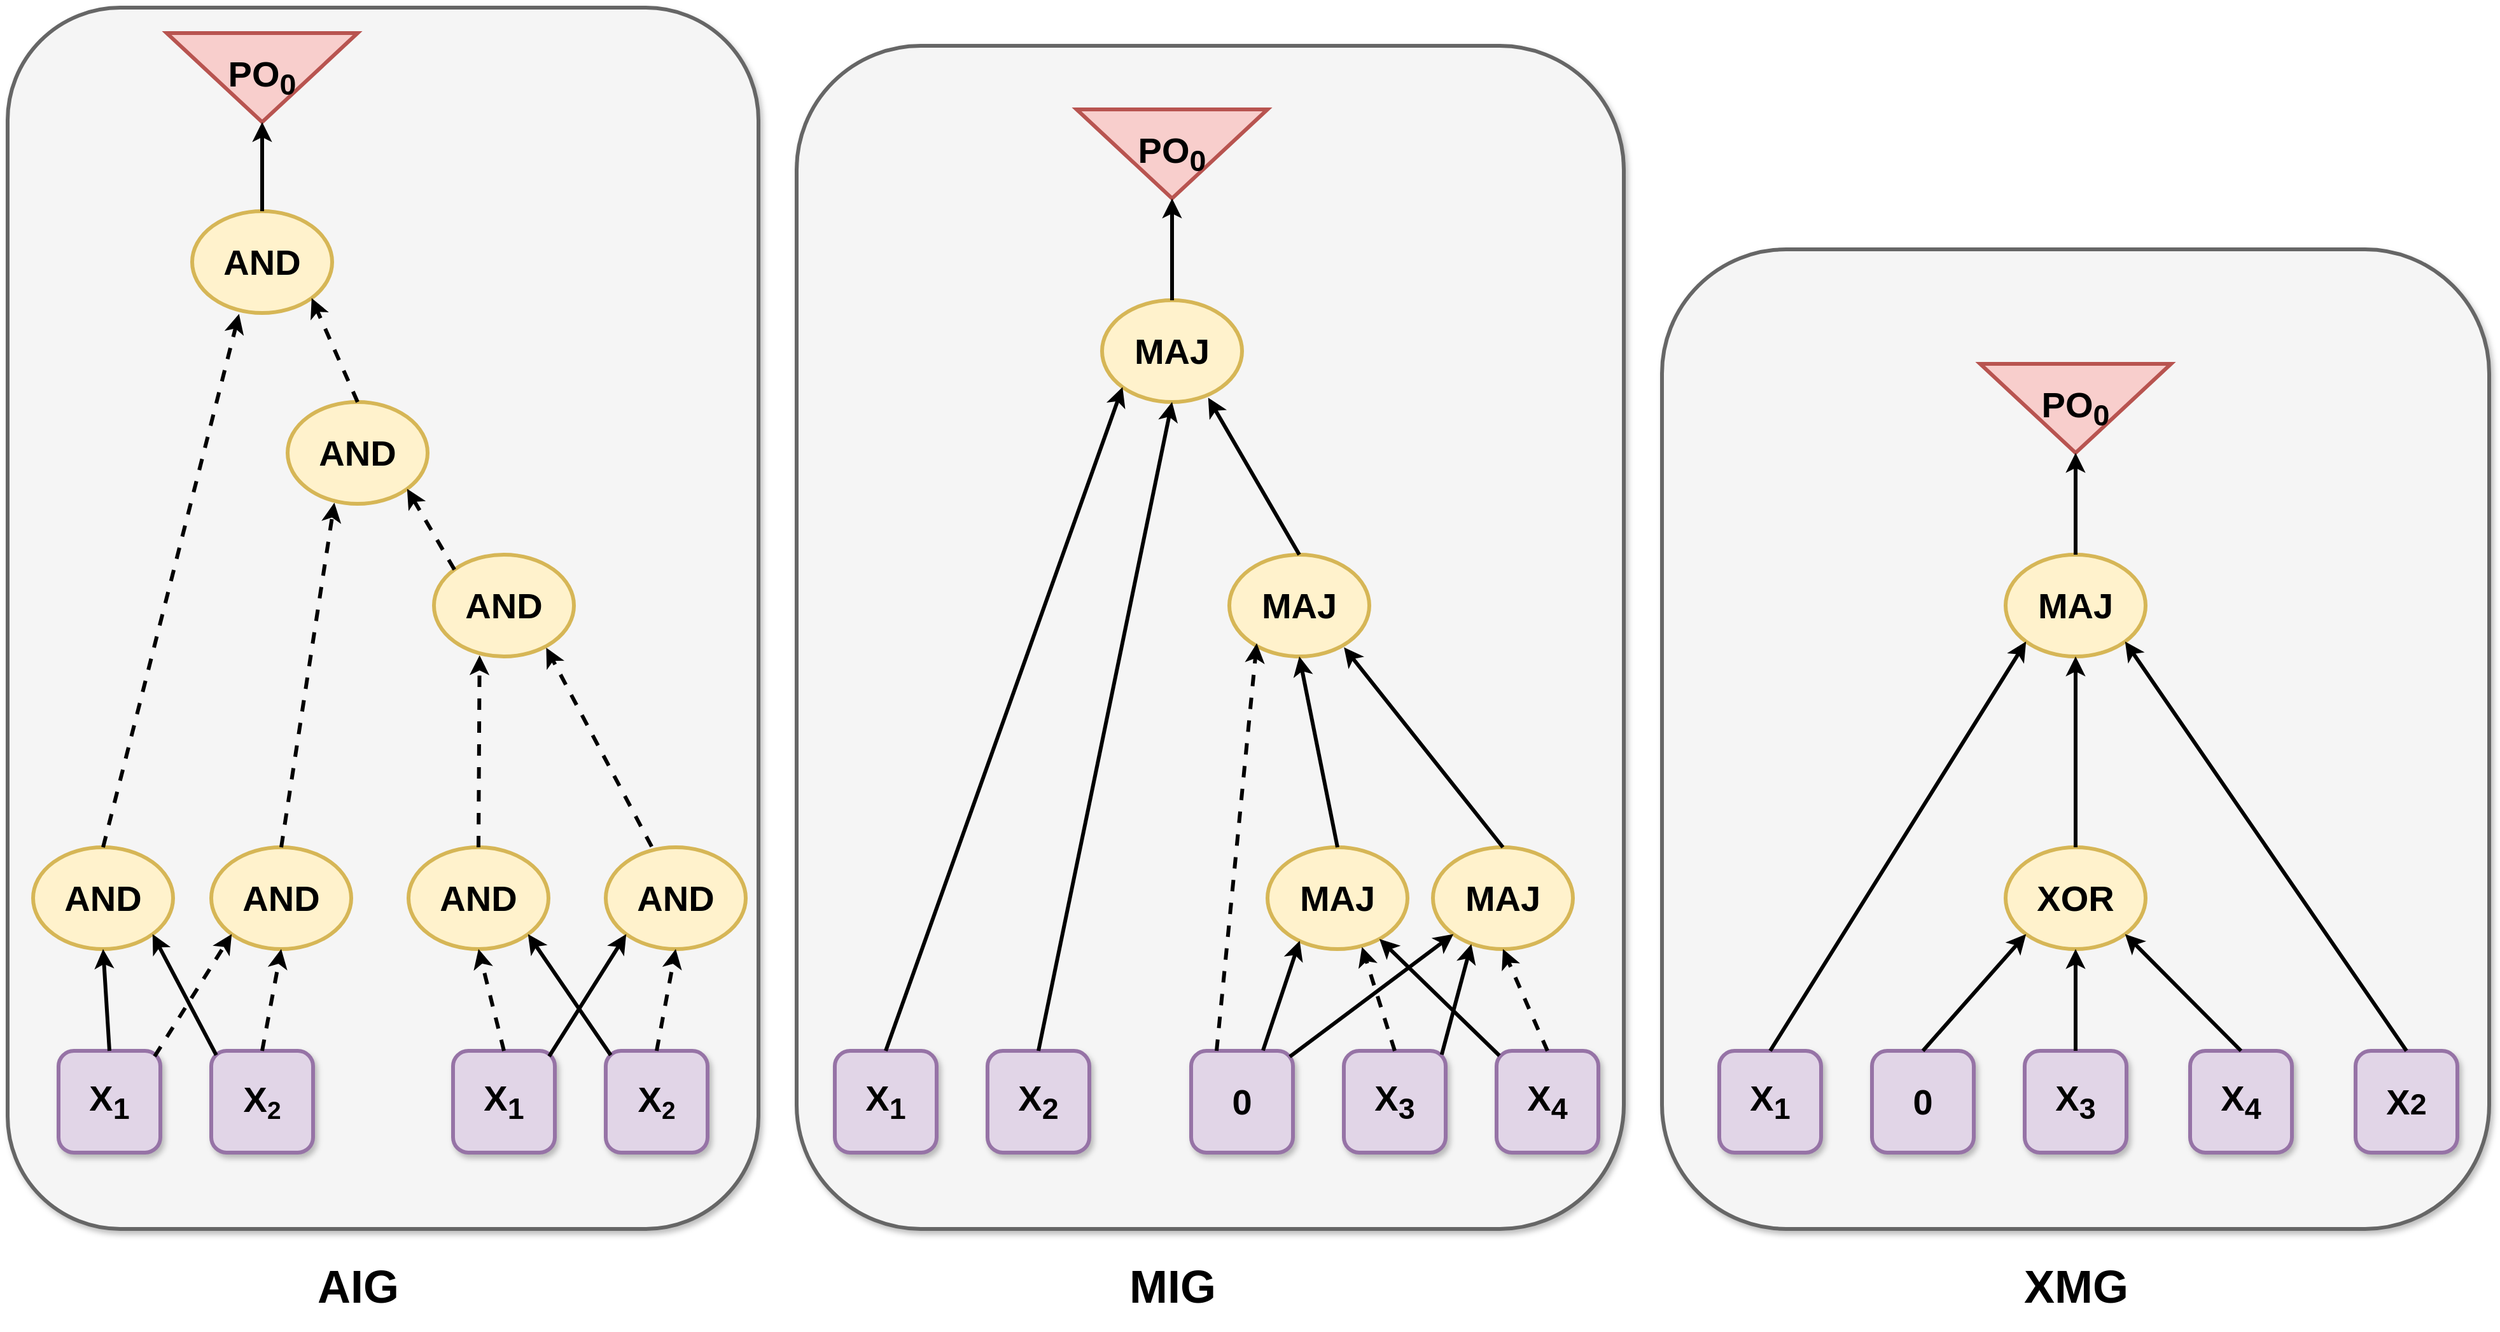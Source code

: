 <mxfile version="24.6.2" type="github">
  <diagram name="第 1 页" id="r3UGkL9LIauUfXsUyBIE">
    <mxGraphModel dx="3365" dy="3008" grid="1" gridSize="10" guides="1" tooltips="1" connect="1" arrows="1" fold="1" page="1" pageScale="1" pageWidth="2000" pageHeight="1100" math="0" shadow="0">
      <root>
        <mxCell id="0" />
        <mxCell id="1" parent="0" />
        <mxCell id="rH_akTSNDyo1jkgqadfu-83" value="" style="rounded=1;whiteSpace=wrap;html=1;fillColor=#f5f5f5;fontColor=#333333;strokeColor=#666666;strokeWidth=3;shadow=1;" vertex="1" parent="1">
          <mxGeometry x="1330" y="-880" width="650" height="770" as="geometry" />
        </mxCell>
        <mxCell id="rH_akTSNDyo1jkgqadfu-82" value="" style="rounded=1;whiteSpace=wrap;html=1;fillColor=#f5f5f5;fontColor=#333333;strokeColor=#666666;strokeWidth=3;shadow=1;" vertex="1" parent="1">
          <mxGeometry x="650" y="-1040" width="650" height="930" as="geometry" />
        </mxCell>
        <mxCell id="rH_akTSNDyo1jkgqadfu-81" value="" style="rounded=1;whiteSpace=wrap;html=1;fillColor=#f5f5f5;fontColor=#333333;strokeColor=#666666;strokeWidth=3;shadow=1;" vertex="1" parent="1">
          <mxGeometry x="30" y="-1070" width="590" height="960" as="geometry" />
        </mxCell>
        <mxCell id="rH_akTSNDyo1jkgqadfu-1" value="&lt;font style=&quot;font-size: 28px;&quot;&gt;&lt;b&gt;X&lt;sub&gt;1&lt;/sub&gt;&lt;/b&gt;&lt;/font&gt;" style="rounded=1;whiteSpace=wrap;html=1;fillColor=#e1d5e7;strokeColor=#9673a6;shadow=1;strokeWidth=3;" vertex="1" parent="1">
          <mxGeometry x="70" y="-250" width="80" height="80" as="geometry" />
        </mxCell>
        <mxCell id="rH_akTSNDyo1jkgqadfu-2" value="&lt;font style=&quot;&quot;&gt;&lt;b style=&quot;&quot;&gt;&lt;span style=&quot;font-size: 28px;&quot;&gt;X&lt;/span&gt;&lt;span style=&quot;font-size: 23.333px;&quot;&gt;&lt;sub&gt;2&lt;/sub&gt;&lt;/span&gt;&lt;/b&gt;&lt;/font&gt;" style="rounded=1;whiteSpace=wrap;html=1;fillColor=#e1d5e7;strokeColor=#9673a6;shadow=1;strokeWidth=3;" vertex="1" parent="1">
          <mxGeometry x="190" y="-250" width="80" height="80" as="geometry" />
        </mxCell>
        <mxCell id="rH_akTSNDyo1jkgqadfu-6" value="&lt;font style=&quot;font-size: 28px;&quot;&gt;&lt;b&gt;X&lt;sub&gt;1&lt;/sub&gt;&lt;/b&gt;&lt;/font&gt;" style="rounded=1;whiteSpace=wrap;html=1;fillColor=#e1d5e7;strokeColor=#9673a6;shadow=1;strokeWidth=3;" vertex="1" parent="1">
          <mxGeometry x="680" y="-250" width="80" height="80" as="geometry" />
        </mxCell>
        <mxCell id="rH_akTSNDyo1jkgqadfu-7" value="&lt;font style=&quot;font-size: 28px;&quot;&gt;&lt;b&gt;X&lt;sub&gt;2&lt;/sub&gt;&lt;/b&gt;&lt;/font&gt;" style="rounded=1;whiteSpace=wrap;html=1;fillColor=#e1d5e7;strokeColor=#9673a6;shadow=1;strokeWidth=3;" vertex="1" parent="1">
          <mxGeometry x="800" y="-250" width="80" height="80" as="geometry" />
        </mxCell>
        <mxCell id="rH_akTSNDyo1jkgqadfu-8" value="&lt;font style=&quot;font-size: 28px;&quot;&gt;&lt;b&gt;X&lt;sub&gt;3&lt;/sub&gt;&lt;/b&gt;&lt;/font&gt;" style="rounded=1;whiteSpace=wrap;html=1;fillColor=#e1d5e7;strokeColor=#9673a6;shadow=1;strokeWidth=3;" vertex="1" parent="1">
          <mxGeometry x="1080" y="-250" width="80" height="80" as="geometry" />
        </mxCell>
        <mxCell id="rH_akTSNDyo1jkgqadfu-9" value="&lt;font style=&quot;font-size: 28px;&quot;&gt;&lt;b&gt;X&lt;sub&gt;4&lt;/sub&gt;&lt;/b&gt;&lt;/font&gt;" style="rounded=1;whiteSpace=wrap;html=1;fillColor=#e1d5e7;strokeColor=#9673a6;shadow=1;strokeWidth=3;" vertex="1" parent="1">
          <mxGeometry x="1200" y="-250" width="80" height="80" as="geometry" />
        </mxCell>
        <mxCell id="rH_akTSNDyo1jkgqadfu-14" value="&lt;font style=&quot;font-size: 28px;&quot;&gt;&lt;b&gt;X&lt;sub&gt;1&lt;/sub&gt;&lt;/b&gt;&lt;/font&gt;" style="rounded=1;whiteSpace=wrap;html=1;fillColor=#e1d5e7;strokeColor=#9673a6;shadow=1;strokeWidth=3;" vertex="1" parent="1">
          <mxGeometry x="1375" y="-250" width="80" height="80" as="geometry" />
        </mxCell>
        <mxCell id="rH_akTSNDyo1jkgqadfu-15" value="&lt;font style=&quot;font-size: 28px;&quot;&gt;&lt;b&gt;X&lt;sub&gt;3&lt;/sub&gt;&lt;/b&gt;&lt;/font&gt;" style="rounded=1;whiteSpace=wrap;html=1;fillColor=#e1d5e7;strokeColor=#9673a6;shadow=1;strokeWidth=3;" vertex="1" parent="1">
          <mxGeometry x="1615" y="-250" width="80" height="80" as="geometry" />
        </mxCell>
        <mxCell id="rH_akTSNDyo1jkgqadfu-16" value="&lt;font style=&quot;font-size: 28px;&quot;&gt;&lt;b&gt;X&lt;sub&gt;4&lt;/sub&gt;&lt;/b&gt;&lt;/font&gt;" style="rounded=1;whiteSpace=wrap;html=1;fillColor=#e1d5e7;strokeColor=#9673a6;shadow=1;strokeWidth=3;" vertex="1" parent="1">
          <mxGeometry x="1745" y="-250" width="80" height="80" as="geometry" />
        </mxCell>
        <mxCell id="rH_akTSNDyo1jkgqadfu-17" value="&lt;font style=&quot;&quot;&gt;&lt;b style=&quot;&quot;&gt;&lt;span style=&quot;font-size: 28px;&quot;&gt;X&lt;/span&gt;&lt;span style=&quot;font-size: 23.333px;&quot;&gt;2&lt;/span&gt;&lt;/b&gt;&lt;/font&gt;" style="rounded=1;whiteSpace=wrap;html=1;fillColor=#e1d5e7;strokeColor=#9673a6;shadow=1;strokeWidth=3;" vertex="1" parent="1">
          <mxGeometry x="1875" y="-250" width="80" height="80" as="geometry" />
        </mxCell>
        <mxCell id="rH_akTSNDyo1jkgqadfu-18" value="&lt;span style=&quot;font-size: 28px;&quot;&gt;&lt;b&gt;0&lt;/b&gt;&lt;/span&gt;" style="rounded=1;whiteSpace=wrap;html=1;fillColor=#e1d5e7;strokeColor=#9673a6;shadow=1;strokeWidth=3;" vertex="1" parent="1">
          <mxGeometry x="960" y="-250" width="80" height="80" as="geometry" />
        </mxCell>
        <mxCell id="rH_akTSNDyo1jkgqadfu-19" value="&lt;font style=&quot;font-size: 28px;&quot;&gt;&lt;b&gt;AND&lt;/b&gt;&lt;/font&gt;" style="ellipse;whiteSpace=wrap;html=1;fillColor=#fff2cc;strokeColor=#d6b656;strokeWidth=3;" vertex="1" parent="1">
          <mxGeometry x="50" y="-410" width="110" height="80" as="geometry" />
        </mxCell>
        <mxCell id="rH_akTSNDyo1jkgqadfu-20" value="&lt;font style=&quot;font-size: 28px;&quot;&gt;&lt;b&gt;AND&lt;/b&gt;&lt;/font&gt;" style="ellipse;whiteSpace=wrap;html=1;fillColor=#fff2cc;strokeColor=#d6b656;strokeWidth=3;" vertex="1" parent="1">
          <mxGeometry x="190" y="-410" width="110" height="80" as="geometry" />
        </mxCell>
        <mxCell id="rH_akTSNDyo1jkgqadfu-23" value="&lt;font style=&quot;font-size: 28px;&quot;&gt;&lt;b&gt;AND&lt;/b&gt;&lt;/font&gt;" style="ellipse;whiteSpace=wrap;html=1;fillColor=#fff2cc;strokeColor=#d6b656;strokeWidth=3;" vertex="1" parent="1">
          <mxGeometry x="365" y="-640" width="110" height="80" as="geometry" />
        </mxCell>
        <mxCell id="rH_akTSNDyo1jkgqadfu-24" value="&lt;font style=&quot;font-size: 28px;&quot;&gt;&lt;b&gt;AND&lt;/b&gt;&lt;/font&gt;" style="ellipse;whiteSpace=wrap;html=1;fillColor=#fff2cc;strokeColor=#d6b656;strokeWidth=3;" vertex="1" parent="1">
          <mxGeometry x="250" y="-760" width="110" height="80" as="geometry" />
        </mxCell>
        <mxCell id="rH_akTSNDyo1jkgqadfu-25" value="&lt;font style=&quot;font-size: 28px;&quot;&gt;&lt;b&gt;AND&lt;/b&gt;&lt;/font&gt;" style="ellipse;whiteSpace=wrap;html=1;fillColor=#fff2cc;strokeColor=#d6b656;strokeWidth=3;" vertex="1" parent="1">
          <mxGeometry x="175" y="-910" width="110" height="80" as="geometry" />
        </mxCell>
        <mxCell id="rH_akTSNDyo1jkgqadfu-26" value="" style="endArrow=classic;html=1;rounded=0;strokeWidth=3;exitX=0.5;exitY=0;exitDx=0;exitDy=0;entryX=0.5;entryY=1;entryDx=0;entryDy=0;" edge="1" parent="1" source="rH_akTSNDyo1jkgqadfu-1" target="rH_akTSNDyo1jkgqadfu-19">
          <mxGeometry width="50" height="50" relative="1" as="geometry">
            <mxPoint x="460" y="-320" as="sourcePoint" />
            <mxPoint x="510" y="-370" as="targetPoint" />
          </mxGeometry>
        </mxCell>
        <mxCell id="rH_akTSNDyo1jkgqadfu-27" value="" style="endArrow=classic;html=1;rounded=0;strokeWidth=3;exitX=0.944;exitY=0.054;exitDx=0;exitDy=0;entryX=0;entryY=1;entryDx=0;entryDy=0;exitPerimeter=0;dashed=1;" edge="1" parent="1" source="rH_akTSNDyo1jkgqadfu-1" target="rH_akTSNDyo1jkgqadfu-20">
          <mxGeometry width="50" height="50" relative="1" as="geometry">
            <mxPoint x="120" y="-240" as="sourcePoint" />
            <mxPoint x="85" y="-320" as="targetPoint" />
          </mxGeometry>
        </mxCell>
        <mxCell id="rH_akTSNDyo1jkgqadfu-28" value="" style="endArrow=classic;html=1;rounded=0;strokeWidth=3;exitX=0.5;exitY=0;exitDx=0;exitDy=0;entryX=0.5;entryY=1;entryDx=0;entryDy=0;dashed=1;" edge="1" parent="1" source="rH_akTSNDyo1jkgqadfu-2" target="rH_akTSNDyo1jkgqadfu-20">
          <mxGeometry width="50" height="50" relative="1" as="geometry">
            <mxPoint x="120" y="-240" as="sourcePoint" />
            <mxPoint x="85" y="-320" as="targetPoint" />
          </mxGeometry>
        </mxCell>
        <mxCell id="rH_akTSNDyo1jkgqadfu-29" value="" style="endArrow=classic;html=1;rounded=0;strokeWidth=3;exitX=0.049;exitY=0.042;exitDx=0;exitDy=0;entryX=1;entryY=1;entryDx=0;entryDy=0;exitPerimeter=0;" edge="1" parent="1" source="rH_akTSNDyo1jkgqadfu-2" target="rH_akTSNDyo1jkgqadfu-19">
          <mxGeometry width="50" height="50" relative="1" as="geometry">
            <mxPoint x="240" y="-240" as="sourcePoint" />
            <mxPoint x="265" y="-320" as="targetPoint" />
          </mxGeometry>
        </mxCell>
        <mxCell id="rH_akTSNDyo1jkgqadfu-30" value="&lt;font style=&quot;font-size: 28px;&quot;&gt;&lt;b&gt;X&lt;sub&gt;1&lt;/sub&gt;&lt;/b&gt;&lt;/font&gt;" style="rounded=1;whiteSpace=wrap;html=1;fillColor=#e1d5e7;strokeColor=#9673a6;shadow=1;strokeWidth=3;" vertex="1" parent="1">
          <mxGeometry x="380" y="-250" width="80" height="80" as="geometry" />
        </mxCell>
        <mxCell id="rH_akTSNDyo1jkgqadfu-31" value="&lt;font style=&quot;&quot;&gt;&lt;b style=&quot;&quot;&gt;&lt;span style=&quot;font-size: 28px;&quot;&gt;X&lt;/span&gt;&lt;span style=&quot;font-size: 23.333px;&quot;&gt;&lt;sub&gt;2&lt;/sub&gt;&lt;/span&gt;&lt;/b&gt;&lt;/font&gt;" style="rounded=1;whiteSpace=wrap;html=1;fillColor=#e1d5e7;strokeColor=#9673a6;shadow=1;strokeWidth=3;" vertex="1" parent="1">
          <mxGeometry x="500" y="-250" width="80" height="80" as="geometry" />
        </mxCell>
        <mxCell id="rH_akTSNDyo1jkgqadfu-32" value="&lt;font style=&quot;font-size: 28px;&quot;&gt;&lt;b&gt;AND&lt;/b&gt;&lt;/font&gt;" style="ellipse;whiteSpace=wrap;html=1;fillColor=#fff2cc;strokeColor=#d6b656;strokeWidth=3;" vertex="1" parent="1">
          <mxGeometry x="345" y="-410" width="110" height="80" as="geometry" />
        </mxCell>
        <mxCell id="rH_akTSNDyo1jkgqadfu-33" value="&lt;font style=&quot;font-size: 28px;&quot;&gt;&lt;b&gt;AND&lt;/b&gt;&lt;/font&gt;" style="ellipse;whiteSpace=wrap;html=1;fillColor=#fff2cc;strokeColor=#d6b656;strokeWidth=3;" vertex="1" parent="1">
          <mxGeometry x="500" y="-410" width="110" height="80" as="geometry" />
        </mxCell>
        <mxCell id="rH_akTSNDyo1jkgqadfu-34" value="" style="endArrow=classic;html=1;rounded=0;strokeWidth=3;exitX=0.5;exitY=0;exitDx=0;exitDy=0;entryX=0.5;entryY=1;entryDx=0;entryDy=0;dashed=1;" edge="1" parent="1" source="rH_akTSNDyo1jkgqadfu-30" target="rH_akTSNDyo1jkgqadfu-32">
          <mxGeometry width="50" height="50" relative="1" as="geometry">
            <mxPoint x="770" y="-320" as="sourcePoint" />
            <mxPoint x="820" y="-370" as="targetPoint" />
          </mxGeometry>
        </mxCell>
        <mxCell id="rH_akTSNDyo1jkgqadfu-35" value="" style="endArrow=classic;html=1;rounded=0;strokeWidth=3;exitX=0.944;exitY=0.054;exitDx=0;exitDy=0;entryX=0;entryY=1;entryDx=0;entryDy=0;exitPerimeter=0;" edge="1" parent="1" source="rH_akTSNDyo1jkgqadfu-30" target="rH_akTSNDyo1jkgqadfu-33">
          <mxGeometry width="50" height="50" relative="1" as="geometry">
            <mxPoint x="430" y="-240" as="sourcePoint" />
            <mxPoint x="395" y="-320" as="targetPoint" />
          </mxGeometry>
        </mxCell>
        <mxCell id="rH_akTSNDyo1jkgqadfu-36" value="" style="endArrow=classic;html=1;rounded=0;strokeWidth=3;exitX=0.5;exitY=0;exitDx=0;exitDy=0;entryX=0.5;entryY=1;entryDx=0;entryDy=0;dashed=1;" edge="1" parent="1" source="rH_akTSNDyo1jkgqadfu-31" target="rH_akTSNDyo1jkgqadfu-33">
          <mxGeometry width="50" height="50" relative="1" as="geometry">
            <mxPoint x="430" y="-240" as="sourcePoint" />
            <mxPoint x="395" y="-320" as="targetPoint" />
          </mxGeometry>
        </mxCell>
        <mxCell id="rH_akTSNDyo1jkgqadfu-37" value="" style="endArrow=classic;html=1;rounded=0;strokeWidth=3;exitX=0.049;exitY=0.042;exitDx=0;exitDy=0;entryX=1;entryY=1;entryDx=0;entryDy=0;exitPerimeter=0;" edge="1" parent="1" source="rH_akTSNDyo1jkgqadfu-31" target="rH_akTSNDyo1jkgqadfu-32">
          <mxGeometry width="50" height="50" relative="1" as="geometry">
            <mxPoint x="550" y="-240" as="sourcePoint" />
            <mxPoint x="575" y="-320" as="targetPoint" />
          </mxGeometry>
        </mxCell>
        <mxCell id="rH_akTSNDyo1jkgqadfu-38" value="" style="endArrow=classic;html=1;rounded=0;strokeWidth=3;exitX=0.328;exitY=-0.007;exitDx=0;exitDy=0;entryX=0.802;entryY=0.914;entryDx=0;entryDy=0;dashed=1;entryPerimeter=0;exitPerimeter=0;" edge="1" parent="1" source="rH_akTSNDyo1jkgqadfu-33" target="rH_akTSNDyo1jkgqadfu-23">
          <mxGeometry width="50" height="50" relative="1" as="geometry">
            <mxPoint x="240" y="-240" as="sourcePoint" />
            <mxPoint x="265" y="-320" as="targetPoint" />
          </mxGeometry>
        </mxCell>
        <mxCell id="rH_akTSNDyo1jkgqadfu-39" value="" style="endArrow=classic;html=1;rounded=0;strokeWidth=3;exitX=0.5;exitY=0;exitDx=0;exitDy=0;entryX=0.326;entryY=0.989;entryDx=0;entryDy=0;dashed=1;entryPerimeter=0;" edge="1" parent="1" source="rH_akTSNDyo1jkgqadfu-32" target="rH_akTSNDyo1jkgqadfu-23">
          <mxGeometry width="50" height="50" relative="1" as="geometry">
            <mxPoint x="596" y="-401" as="sourcePoint" />
            <mxPoint x="508" y="-557" as="targetPoint" />
          </mxGeometry>
        </mxCell>
        <mxCell id="rH_akTSNDyo1jkgqadfu-40" value="" style="endArrow=classic;html=1;rounded=0;strokeWidth=3;exitX=0.5;exitY=0;exitDx=0;exitDy=0;entryX=0.334;entryY=0.989;entryDx=0;entryDy=0;dashed=1;entryPerimeter=0;" edge="1" parent="1" source="rH_akTSNDyo1jkgqadfu-20" target="rH_akTSNDyo1jkgqadfu-24">
          <mxGeometry width="50" height="50" relative="1" as="geometry">
            <mxPoint x="435" y="-400" as="sourcePoint" />
            <mxPoint x="456" y="-551" as="targetPoint" />
          </mxGeometry>
        </mxCell>
        <mxCell id="rH_akTSNDyo1jkgqadfu-41" value="" style="endArrow=classic;html=1;rounded=0;strokeWidth=3;exitX=0.5;exitY=0;exitDx=0;exitDy=0;entryX=0.335;entryY=1.01;entryDx=0;entryDy=0;dashed=1;entryPerimeter=0;" edge="1" parent="1" source="rH_akTSNDyo1jkgqadfu-19" target="rH_akTSNDyo1jkgqadfu-25">
          <mxGeometry width="50" height="50" relative="1" as="geometry">
            <mxPoint x="445" y="-390" as="sourcePoint" />
            <mxPoint x="466" y="-541" as="targetPoint" />
          </mxGeometry>
        </mxCell>
        <mxCell id="rH_akTSNDyo1jkgqadfu-42" value="" style="endArrow=classic;html=1;rounded=0;strokeWidth=3;entryX=1;entryY=1;entryDx=0;entryDy=0;dashed=1;exitX=0;exitY=0;exitDx=0;exitDy=0;" edge="1" parent="1" source="rH_akTSNDyo1jkgqadfu-23" target="rH_akTSNDyo1jkgqadfu-24">
          <mxGeometry width="50" height="50" relative="1" as="geometry">
            <mxPoint x="440" y="-640" as="sourcePoint" />
            <mxPoint x="456" y="-551" as="targetPoint" />
          </mxGeometry>
        </mxCell>
        <mxCell id="rH_akTSNDyo1jkgqadfu-43" value="" style="endArrow=classic;html=1;rounded=0;strokeWidth=3;exitX=0.5;exitY=0;exitDx=0;exitDy=0;entryX=1;entryY=1;entryDx=0;entryDy=0;dashed=1;" edge="1" parent="1" source="rH_akTSNDyo1jkgqadfu-24" target="rH_akTSNDyo1jkgqadfu-25">
          <mxGeometry width="50" height="50" relative="1" as="geometry">
            <mxPoint x="445" y="-390" as="sourcePoint" />
            <mxPoint x="466" y="-541" as="targetPoint" />
          </mxGeometry>
        </mxCell>
        <mxCell id="rH_akTSNDyo1jkgqadfu-44" value="&lt;font style=&quot;font-size: 28px;&quot;&gt;&lt;b&gt;MAJ&lt;/b&gt;&lt;/font&gt;&lt;span style=&quot;color: rgba(0, 0, 0, 0); font-family: monospace; font-size: 0px; text-align: start; text-wrap: nowrap;&quot;&gt;%3CmxGraphModel%3E%3Croot%3E%3CmxCell%20id%3D%220%22%2F%3E%3CmxCell%20id%3D%221%22%20parent%3D%220%22%2F%3E%3CmxCell%20id%3D%222%22%20value%3D%22%26lt%3Bfont%20style%3D%26quot%3Bfont-size%3A%2028px%3B%26quot%3B%26gt%3B%26lt%3Bb%26gt%3BAND%26lt%3B%2Fb%26gt%3B%26lt%3B%2Ffont%26gt%3B%22%20style%3D%22ellipse%3BwhiteSpace%3Dwrap%3Bhtml%3D1%3BfillColor%3D%23fff2cc%3BstrokeColor%3D%23d6b656%3BstrokeWidth%3D3%3B%22%20vertex%3D%221%22%20parent%3D%221%22%3E%3CmxGeometry%20x%3D%22-265%22%20y%3D%22500%22%20width%3D%22110%22%20height%3D%2280%22%20as%3D%22geometry%22%2F%3E%3C%2FmxCell%3E%3C%2Froot%3E%3C%2FmxGraphModel%3E&lt;/span&gt;" style="ellipse;whiteSpace=wrap;html=1;fillColor=#fff2cc;strokeColor=#d6b656;strokeWidth=3;" vertex="1" parent="1">
          <mxGeometry x="1020" y="-410" width="110" height="80" as="geometry" />
        </mxCell>
        <mxCell id="rH_akTSNDyo1jkgqadfu-47" value="&lt;font style=&quot;font-size: 28px;&quot;&gt;&lt;b&gt;MAJ&lt;/b&gt;&lt;/font&gt;&lt;span style=&quot;color: rgba(0, 0, 0, 0); font-family: monospace; font-size: 0px; text-align: start; text-wrap: nowrap;&quot;&gt;%3CmxGraphModel%3E%3Croot%3E%3CmxCell%20id%3D%220%22%2F%3E%3CmxCell%20id%3D%221%22%20parent%3D%220%22%2F%3E%3CmxCell%20id%3D%222%22%20value%3D%22%26lt%3Bfont%20style%3D%26quot%3Bfont-size%3A%2028px%3B%26quot%3B%26gt%3B%26lt%3Bb%26gt%3BAND%26lt%3B%2Fb%26gt%3B%26lt%3B%2Ffont%26gt%3B%22%20style%3D%22ellipse%3BwhiteSpace%3Dwrap%3Bhtml%3D1%3BfillColor%3D%23fff2cc%3BstrokeColor%3D%23d6b656%3BstrokeWidth%3D3%3B%22%20vertex%3D%221%22%20parent%3D%221%22%3E%3CmxGeometry%20x%3D%22-265%22%20y%3D%22500%22%20width%3D%22110%22%20height%3D%2280%22%20as%3D%22geometry%22%2F%3E%3C%2FmxCell%3E%3C%2Froot%3E%3C%2FmxGraphModel%3E&lt;/span&gt;" style="ellipse;whiteSpace=wrap;html=1;fillColor=#fff2cc;strokeColor=#d6b656;strokeWidth=3;" vertex="1" parent="1">
          <mxGeometry x="1150" y="-410" width="110" height="80" as="geometry" />
        </mxCell>
        <mxCell id="rH_akTSNDyo1jkgqadfu-48" value="&lt;font style=&quot;font-size: 28px;&quot;&gt;&lt;b&gt;MAJ&lt;/b&gt;&lt;/font&gt;&lt;span style=&quot;color: rgba(0, 0, 0, 0); font-family: monospace; font-size: 0px; text-align: start; text-wrap: nowrap;&quot;&gt;%3CmxGraphModel%3E%3Croot%3E%3CmxCell%20id%3D%220%22%2F%3E%3CmxCell%20id%3D%221%22%20parent%3D%220%22%2F%3E%3CmxCell%20id%3D%222%22%20value%3D%22%26lt%3Bfont%20style%3D%26quot%3Bfont-size%3A%2028px%3B%26quot%3B%26gt%3B%26lt%3Bb%26gt%3BAND%26lt%3B%2Fb%26gt%3B%26lt%3B%2Ffont%26gt%3B%22%20style%3D%22ellipse%3BwhiteSpace%3Dwrap%3Bhtml%3D1%3BfillColor%3D%23fff2cc%3BstrokeColor%3D%23d6b656%3BstrokeWidth%3D3%3B%22%20vertex%3D%221%22%20parent%3D%221%22%3E%3CmxGeometry%20x%3D%22-265%22%20y%3D%22500%22%20width%3D%22110%22%20height%3D%2280%22%20as%3D%22geometry%22%2F%3E%3C%2FmxCell%3E%3C%2Froot%3E%3C%2FmxGraphModel%3E&lt;/span&gt;" style="ellipse;whiteSpace=wrap;html=1;fillColor=#fff2cc;strokeColor=#d6b656;strokeWidth=3;" vertex="1" parent="1">
          <mxGeometry x="990" y="-640" width="110" height="80" as="geometry" />
        </mxCell>
        <mxCell id="rH_akTSNDyo1jkgqadfu-49" value="&lt;font style=&quot;font-size: 28px;&quot;&gt;&lt;b&gt;MAJ&lt;/b&gt;&lt;/font&gt;&lt;span style=&quot;color: rgba(0, 0, 0, 0); font-family: monospace; font-size: 0px; text-align: start; text-wrap: nowrap;&quot;&gt;%3CmxGraphModel%3E%3Croot%3E%3CmxCell%20id%3D%220%22%2F%3E%3CmxCell%20id%3D%221%22%20parent%3D%220%22%2F%3E%3CmxCell%20id%3D%222%22%20value%3D%22%26lt%3Bfont%20style%3D%26quot%3Bfont-size%3A%2028px%3B%26quot%3B%26gt%3B%26lt%3Bb%26gt%3BAND%26lt%3B%2Fb%26gt%3B%26lt%3B%2Ffont%26gt%3B%22%20style%3D%22ellipse%3BwhiteSpace%3Dwrap%3Bhtml%3D1%3BfillColor%3D%23fff2cc%3BstrokeColor%3D%23d6b656%3BstrokeWidth%3D3%3B%22%20vertex%3D%221%22%20parent%3D%221%22%3E%3CmxGeometry%20x%3D%22-265%22%20y%3D%22500%22%20width%3D%22110%22%20height%3D%2280%22%20as%3D%22geometry%22%2F%3E%3C%2FmxCell%3E%3C%2Froot%3E%3C%2FmxGraphModel%3E&lt;/span&gt;" style="ellipse;whiteSpace=wrap;html=1;fillColor=#fff2cc;strokeColor=#d6b656;strokeWidth=3;" vertex="1" parent="1">
          <mxGeometry x="890" y="-840" width="110" height="80" as="geometry" />
        </mxCell>
        <mxCell id="rH_akTSNDyo1jkgqadfu-50" value="" style="endArrow=classic;html=1;rounded=0;strokeWidth=3;entryX=0;entryY=1;entryDx=0;entryDy=0;exitX=0.969;exitY=0.057;exitDx=0;exitDy=0;exitPerimeter=0;" edge="1" parent="1" source="rH_akTSNDyo1jkgqadfu-18" target="rH_akTSNDyo1jkgqadfu-47">
          <mxGeometry width="50" height="50" relative="1" as="geometry">
            <mxPoint x="1040" y="-250" as="sourcePoint" />
            <mxPoint x="436" y="-332" as="targetPoint" />
          </mxGeometry>
        </mxCell>
        <mxCell id="rH_akTSNDyo1jkgqadfu-51" value="" style="endArrow=classic;html=1;rounded=0;strokeWidth=3;entryX=0.23;entryY=0.918;entryDx=0;entryDy=0;exitX=0.706;exitY=-0.004;exitDx=0;exitDy=0;exitPerimeter=0;entryPerimeter=0;" edge="1" parent="1" source="rH_akTSNDyo1jkgqadfu-18" target="rH_akTSNDyo1jkgqadfu-44">
          <mxGeometry width="50" height="50" relative="1" as="geometry">
            <mxPoint x="1048" y="-235" as="sourcePoint" />
            <mxPoint x="1216" y="-332" as="targetPoint" />
          </mxGeometry>
        </mxCell>
        <mxCell id="rH_akTSNDyo1jkgqadfu-52" value="" style="endArrow=classic;html=1;rounded=0;strokeWidth=3;entryX=0.196;entryY=0.871;entryDx=0;entryDy=0;exitX=0.25;exitY=0;exitDx=0;exitDy=0;entryPerimeter=0;dashed=1;" edge="1" parent="1" source="rH_akTSNDyo1jkgqadfu-18" target="rH_akTSNDyo1jkgqadfu-48">
          <mxGeometry width="50" height="50" relative="1" as="geometry">
            <mxPoint x="1058" y="-225" as="sourcePoint" />
            <mxPoint x="1226" y="-322" as="targetPoint" />
          </mxGeometry>
        </mxCell>
        <mxCell id="rH_akTSNDyo1jkgqadfu-53" value="" style="endArrow=classic;html=1;rounded=0;strokeWidth=3;entryX=0.675;entryY=0.979;entryDx=0;entryDy=0;exitX=0.5;exitY=0;exitDx=0;exitDy=0;entryPerimeter=0;dashed=1;" edge="1" parent="1" source="rH_akTSNDyo1jkgqadfu-8" target="rH_akTSNDyo1jkgqadfu-44">
          <mxGeometry width="50" height="50" relative="1" as="geometry">
            <mxPoint x="1026" y="-240" as="sourcePoint" />
            <mxPoint x="1055" y="-327" as="targetPoint" />
          </mxGeometry>
        </mxCell>
        <mxCell id="rH_akTSNDyo1jkgqadfu-54" value="" style="endArrow=classic;html=1;rounded=0;strokeWidth=3;exitX=0.961;exitY=0.037;exitDx=0;exitDy=0;exitPerimeter=0;entryX=0.274;entryY=0.951;entryDx=0;entryDy=0;entryPerimeter=0;" edge="1" parent="1" source="rH_akTSNDyo1jkgqadfu-8" target="rH_akTSNDyo1jkgqadfu-47">
          <mxGeometry width="50" height="50" relative="1" as="geometry">
            <mxPoint x="1026" y="-240" as="sourcePoint" />
            <mxPoint x="1230" y="-333" as="targetPoint" />
          </mxGeometry>
        </mxCell>
        <mxCell id="rH_akTSNDyo1jkgqadfu-55" value="" style="endArrow=classic;html=1;rounded=0;strokeWidth=3;entryX=0.5;entryY=1;entryDx=0;entryDy=0;exitX=0.5;exitY=0;exitDx=0;exitDy=0;dashed=1;" edge="1" parent="1" source="rH_akTSNDyo1jkgqadfu-9" target="rH_akTSNDyo1jkgqadfu-47">
          <mxGeometry width="50" height="50" relative="1" as="geometry">
            <mxPoint x="1266" y="-248" as="sourcePoint" />
            <mxPoint x="1240" y="-330" as="targetPoint" />
          </mxGeometry>
        </mxCell>
        <mxCell id="rH_akTSNDyo1jkgqadfu-56" value="" style="endArrow=classic;html=1;rounded=0;strokeWidth=3;exitX=0.028;exitY=0.047;exitDx=0;exitDy=0;exitPerimeter=0;" edge="1" parent="1" source="rH_akTSNDyo1jkgqadfu-9" target="rH_akTSNDyo1jkgqadfu-44">
          <mxGeometry width="50" height="50" relative="1" as="geometry">
            <mxPoint x="1250" y="-240" as="sourcePoint" />
            <mxPoint x="1250" y="-320" as="targetPoint" />
          </mxGeometry>
        </mxCell>
        <mxCell id="rH_akTSNDyo1jkgqadfu-57" value="" style="endArrow=classic;html=1;rounded=0;strokeWidth=3;exitX=0.5;exitY=0;exitDx=0;exitDy=0;entryX=0.5;entryY=1;entryDx=0;entryDy=0;" edge="1" parent="1" source="rH_akTSNDyo1jkgqadfu-44" target="rH_akTSNDyo1jkgqadfu-48">
          <mxGeometry width="50" height="50" relative="1" as="geometry">
            <mxPoint x="1212" y="-236" as="sourcePoint" />
            <mxPoint x="1118" y="-328" as="targetPoint" />
          </mxGeometry>
        </mxCell>
        <mxCell id="rH_akTSNDyo1jkgqadfu-58" value="" style="endArrow=classic;html=1;rounded=0;strokeWidth=3;exitX=0.5;exitY=0;exitDx=0;exitDy=0;entryX=0.819;entryY=0.91;entryDx=0;entryDy=0;entryPerimeter=0;" edge="1" parent="1" source="rH_akTSNDyo1jkgqadfu-47" target="rH_akTSNDyo1jkgqadfu-48">
          <mxGeometry width="50" height="50" relative="1" as="geometry">
            <mxPoint x="1222" y="-226" as="sourcePoint" />
            <mxPoint x="1128" y="-318" as="targetPoint" />
          </mxGeometry>
        </mxCell>
        <mxCell id="rH_akTSNDyo1jkgqadfu-59" value="" style="endArrow=classic;html=1;rounded=0;strokeWidth=3;exitX=0.5;exitY=0;exitDx=0;exitDy=0;entryX=0.5;entryY=1;entryDx=0;entryDy=0;" edge="1" parent="1" source="rH_akTSNDyo1jkgqadfu-7" target="rH_akTSNDyo1jkgqadfu-49">
          <mxGeometry width="50" height="50" relative="1" as="geometry">
            <mxPoint x="1232" y="-216" as="sourcePoint" />
            <mxPoint x="1138" y="-308" as="targetPoint" />
          </mxGeometry>
        </mxCell>
        <mxCell id="rH_akTSNDyo1jkgqadfu-61" value="" style="endArrow=classic;html=1;rounded=0;strokeWidth=3;exitX=0.5;exitY=0;exitDx=0;exitDy=0;entryX=0;entryY=1;entryDx=0;entryDy=0;" edge="1" parent="1" source="rH_akTSNDyo1jkgqadfu-6" target="rH_akTSNDyo1jkgqadfu-49">
          <mxGeometry width="50" height="50" relative="1" as="geometry">
            <mxPoint x="850" y="-240" as="sourcePoint" />
            <mxPoint x="955" y="-750" as="targetPoint" />
          </mxGeometry>
        </mxCell>
        <mxCell id="rH_akTSNDyo1jkgqadfu-62" value="" style="endArrow=classic;html=1;rounded=0;strokeWidth=3;exitX=0.5;exitY=0;exitDx=0;exitDy=0;entryX=0.758;entryY=0.958;entryDx=0;entryDy=0;entryPerimeter=0;" edge="1" parent="1" source="rH_akTSNDyo1jkgqadfu-48" target="rH_akTSNDyo1jkgqadfu-49">
          <mxGeometry width="50" height="50" relative="1" as="geometry">
            <mxPoint x="1085" y="-400" as="sourcePoint" />
            <mxPoint x="1055" y="-550" as="targetPoint" />
          </mxGeometry>
        </mxCell>
        <mxCell id="rH_akTSNDyo1jkgqadfu-64" value="&lt;span style=&quot;font-size: 28px;&quot;&gt;&lt;b&gt;0&lt;/b&gt;&lt;/span&gt;" style="rounded=1;whiteSpace=wrap;html=1;fillColor=#e1d5e7;strokeColor=#9673a6;shadow=1;strokeWidth=3;" vertex="1" parent="1">
          <mxGeometry x="1495" y="-250" width="80" height="80" as="geometry" />
        </mxCell>
        <mxCell id="rH_akTSNDyo1jkgqadfu-65" value="&lt;span style=&quot;font-size: 28px;&quot;&gt;&lt;b&gt;XOR&lt;/b&gt;&lt;/span&gt;" style="ellipse;whiteSpace=wrap;html=1;fillColor=#fff2cc;strokeColor=#d6b656;strokeWidth=3;" vertex="1" parent="1">
          <mxGeometry x="1600" y="-410" width="110" height="80" as="geometry" />
        </mxCell>
        <mxCell id="rH_akTSNDyo1jkgqadfu-66" value="&lt;font style=&quot;font-size: 28px;&quot;&gt;&lt;b&gt;MAJ&lt;/b&gt;&lt;/font&gt;&lt;span style=&quot;color: rgba(0, 0, 0, 0); font-family: monospace; font-size: 0px; text-align: start; text-wrap: nowrap;&quot;&gt;%3CmxGraphModel%3E%3Croot%3E%3CmxCell%20id%3D%220%22%2F%3E%3CmxCell%20id%3D%221%22%20parent%3D%220%22%2F%3E%3CmxCell%20id%3D%222%22%20value%3D%22%26lt%3Bfont%20style%3D%26quot%3Bfont-size%3A%2028px%3B%26quot%3B%26gt%3B%26lt%3Bb%26gt%3BAND%26lt%3B%2Fb%26gt%3B%26lt%3B%2Ffont%26gt%3B%22%20style%3D%22ellipse%3BwhiteSpace%3Dwrap%3Bhtml%3D1%3BfillColor%3D%23fff2cc%3BstrokeColor%3D%23d6b656%3BstrokeWidth%3D3%3B%22%20vertex%3D%221%22%20parent%3D%221%22%3E%3CmxGeometry%20x%3D%22-265%22%20y%3D%22500%22%20width%3D%22110%22%20height%3D%2280%22%20as%3D%22geometry%22%2F%3E%3C%2FmxCell%3E%3C%2Froot%3E%3C%2FmxGraphModel%3E&lt;/span&gt;" style="ellipse;whiteSpace=wrap;html=1;fillColor=#fff2cc;strokeColor=#d6b656;strokeWidth=3;" vertex="1" parent="1">
          <mxGeometry x="1600" y="-640" width="110" height="80" as="geometry" />
        </mxCell>
        <mxCell id="rH_akTSNDyo1jkgqadfu-67" value="" style="endArrow=classic;html=1;rounded=0;strokeWidth=3;exitX=0.5;exitY=0;exitDx=0;exitDy=0;entryX=0.5;entryY=1;entryDx=0;entryDy=0;" edge="1" parent="1" source="rH_akTSNDyo1jkgqadfu-15" target="rH_akTSNDyo1jkgqadfu-65">
          <mxGeometry width="50" height="50" relative="1" as="geometry">
            <mxPoint x="1112" y="-237" as="sourcePoint" />
            <mxPoint x="1135" y="-324" as="targetPoint" />
            <Array as="points">
              <mxPoint x="1655" y="-290" />
            </Array>
          </mxGeometry>
        </mxCell>
        <mxCell id="rH_akTSNDyo1jkgqadfu-68" value="" style="endArrow=classic;html=1;rounded=0;strokeWidth=3;exitX=0.5;exitY=0;exitDx=0;exitDy=0;entryX=0;entryY=1;entryDx=0;entryDy=0;" edge="1" parent="1" source="rH_akTSNDyo1jkgqadfu-64" target="rH_akTSNDyo1jkgqadfu-65">
          <mxGeometry width="50" height="50" relative="1" as="geometry">
            <mxPoint x="1122" y="-227" as="sourcePoint" />
            <mxPoint x="1145" y="-314" as="targetPoint" />
          </mxGeometry>
        </mxCell>
        <mxCell id="rH_akTSNDyo1jkgqadfu-69" value="" style="endArrow=classic;html=1;rounded=0;strokeWidth=3;exitX=0.5;exitY=0;exitDx=0;exitDy=0;entryX=1;entryY=1;entryDx=0;entryDy=0;" edge="1" parent="1" source="rH_akTSNDyo1jkgqadfu-16" target="rH_akTSNDyo1jkgqadfu-65">
          <mxGeometry width="50" height="50" relative="1" as="geometry">
            <mxPoint x="1132" y="-217" as="sourcePoint" />
            <mxPoint x="1155" y="-304" as="targetPoint" />
          </mxGeometry>
        </mxCell>
        <mxCell id="rH_akTSNDyo1jkgqadfu-70" value="" style="endArrow=classic;html=1;rounded=0;strokeWidth=3;exitX=0.5;exitY=0;exitDx=0;exitDy=0;entryX=0;entryY=1;entryDx=0;entryDy=0;" edge="1" parent="1" source="rH_akTSNDyo1jkgqadfu-14" target="rH_akTSNDyo1jkgqadfu-66">
          <mxGeometry width="50" height="50" relative="1" as="geometry">
            <mxPoint x="1142" y="-207" as="sourcePoint" />
            <mxPoint x="1165" y="-294" as="targetPoint" />
          </mxGeometry>
        </mxCell>
        <mxCell id="rH_akTSNDyo1jkgqadfu-72" value="" style="endArrow=classic;html=1;rounded=0;strokeWidth=3;exitX=0.5;exitY=0;exitDx=0;exitDy=0;entryX=1;entryY=1;entryDx=0;entryDy=0;" edge="1" parent="1" source="rH_akTSNDyo1jkgqadfu-17" target="rH_akTSNDyo1jkgqadfu-66">
          <mxGeometry width="50" height="50" relative="1" as="geometry">
            <mxPoint x="1425" y="-240" as="sourcePoint" />
            <mxPoint x="1626" y="-562" as="targetPoint" />
          </mxGeometry>
        </mxCell>
        <mxCell id="rH_akTSNDyo1jkgqadfu-73" value="" style="endArrow=classic;html=1;rounded=0;strokeWidth=3;exitX=0.5;exitY=0;exitDx=0;exitDy=0;entryX=0.5;entryY=1;entryDx=0;entryDy=0;" edge="1" parent="1" source="rH_akTSNDyo1jkgqadfu-65" target="rH_akTSNDyo1jkgqadfu-66">
          <mxGeometry width="50" height="50" relative="1" as="geometry">
            <mxPoint x="1665" y="-240" as="sourcePoint" />
            <mxPoint x="1665" y="-320" as="targetPoint" />
          </mxGeometry>
        </mxCell>
        <mxCell id="rH_akTSNDyo1jkgqadfu-74" value="&lt;font style=&quot;font-size: 28px;&quot;&gt;&lt;b&gt;PO&lt;sub&gt;0&lt;/sub&gt;&lt;/b&gt;&lt;/font&gt;" style="triangle;whiteSpace=wrap;html=1;direction=south;fillColor=#f8cecc;strokeColor=#b85450;strokeWidth=3;" vertex="1" parent="1">
          <mxGeometry x="155" y="-1050" width="150" height="70" as="geometry" />
        </mxCell>
        <mxCell id="rH_akTSNDyo1jkgqadfu-75" value="" style="endArrow=classic;html=1;rounded=0;strokeWidth=3;exitX=0.5;exitY=0;exitDx=0;exitDy=0;entryX=1;entryY=0.5;entryDx=0;entryDy=0;" edge="1" parent="1" source="rH_akTSNDyo1jkgqadfu-25" target="rH_akTSNDyo1jkgqadfu-74">
          <mxGeometry width="50" height="50" relative="1" as="geometry">
            <mxPoint x="350" y="-870" as="sourcePoint" />
            <mxPoint x="350" y="-950" as="targetPoint" />
          </mxGeometry>
        </mxCell>
        <mxCell id="rH_akTSNDyo1jkgqadfu-76" value="&lt;font style=&quot;font-size: 28px;&quot;&gt;&lt;b&gt;PO&lt;sub&gt;0&lt;/sub&gt;&lt;/b&gt;&lt;/font&gt;" style="triangle;whiteSpace=wrap;html=1;direction=south;fillColor=#f8cecc;strokeColor=#b85450;strokeWidth=3;" vertex="1" parent="1">
          <mxGeometry x="1580" y="-790" width="150" height="70" as="geometry" />
        </mxCell>
        <mxCell id="rH_akTSNDyo1jkgqadfu-77" value="&lt;font style=&quot;font-size: 28px;&quot;&gt;&lt;b&gt;PO&lt;sub&gt;0&lt;/sub&gt;&lt;/b&gt;&lt;/font&gt;" style="triangle;whiteSpace=wrap;html=1;direction=south;fillColor=#f8cecc;strokeColor=#b85450;strokeWidth=3;" vertex="1" parent="1">
          <mxGeometry x="870" y="-990" width="150" height="70" as="geometry" />
        </mxCell>
        <mxCell id="rH_akTSNDyo1jkgqadfu-78" value="" style="endArrow=classic;html=1;rounded=0;strokeWidth=3;exitX=0.5;exitY=0;exitDx=0;exitDy=0;entryX=1;entryY=0.5;entryDx=0;entryDy=0;" edge="1" parent="1" source="rH_akTSNDyo1jkgqadfu-49" target="rH_akTSNDyo1jkgqadfu-77">
          <mxGeometry width="50" height="50" relative="1" as="geometry">
            <mxPoint x="944.41" y="-850" as="sourcePoint" />
            <mxPoint x="944.41" y="-920" as="targetPoint" />
            <Array as="points">
              <mxPoint x="945" y="-880" />
            </Array>
          </mxGeometry>
        </mxCell>
        <mxCell id="rH_akTSNDyo1jkgqadfu-80" value="" style="endArrow=classic;html=1;rounded=0;strokeWidth=3;exitX=0.5;exitY=0;exitDx=0;exitDy=0;entryX=1;entryY=0.5;entryDx=0;entryDy=0;" edge="1" parent="1" source="rH_akTSNDyo1jkgqadfu-66" target="rH_akTSNDyo1jkgqadfu-76">
          <mxGeometry width="50" height="50" relative="1" as="geometry">
            <mxPoint x="1665" y="-240" as="sourcePoint" />
            <mxPoint x="1665" y="-320" as="targetPoint" />
          </mxGeometry>
        </mxCell>
        <mxCell id="rH_akTSNDyo1jkgqadfu-84" value="&lt;font size=&quot;1&quot; style=&quot;&quot;&gt;&lt;b style=&quot;font-size: 36px;&quot;&gt;AIG&lt;/b&gt;&lt;/font&gt;" style="text;html=1;align=center;verticalAlign=middle;whiteSpace=wrap;rounded=0;" vertex="1" parent="1">
          <mxGeometry x="222.5" y="-100" width="165" height="70" as="geometry" />
        </mxCell>
        <mxCell id="rH_akTSNDyo1jkgqadfu-87" value="&lt;font size=&quot;1&quot; style=&quot;&quot;&gt;&lt;b style=&quot;font-size: 36px;&quot;&gt;MIG&lt;/b&gt;&lt;/font&gt;" style="text;html=1;align=center;verticalAlign=middle;whiteSpace=wrap;rounded=0;" vertex="1" parent="1">
          <mxGeometry x="862.5" y="-100" width="165" height="70" as="geometry" />
        </mxCell>
        <mxCell id="rH_akTSNDyo1jkgqadfu-88" value="&lt;font size=&quot;1&quot; style=&quot;&quot;&gt;&lt;b style=&quot;font-size: 36px;&quot;&gt;XMG&lt;/b&gt;&lt;/font&gt;" style="text;html=1;align=center;verticalAlign=middle;whiteSpace=wrap;rounded=0;" vertex="1" parent="1">
          <mxGeometry x="1572.5" y="-100" width="165" height="70" as="geometry" />
        </mxCell>
      </root>
    </mxGraphModel>
  </diagram>
</mxfile>
